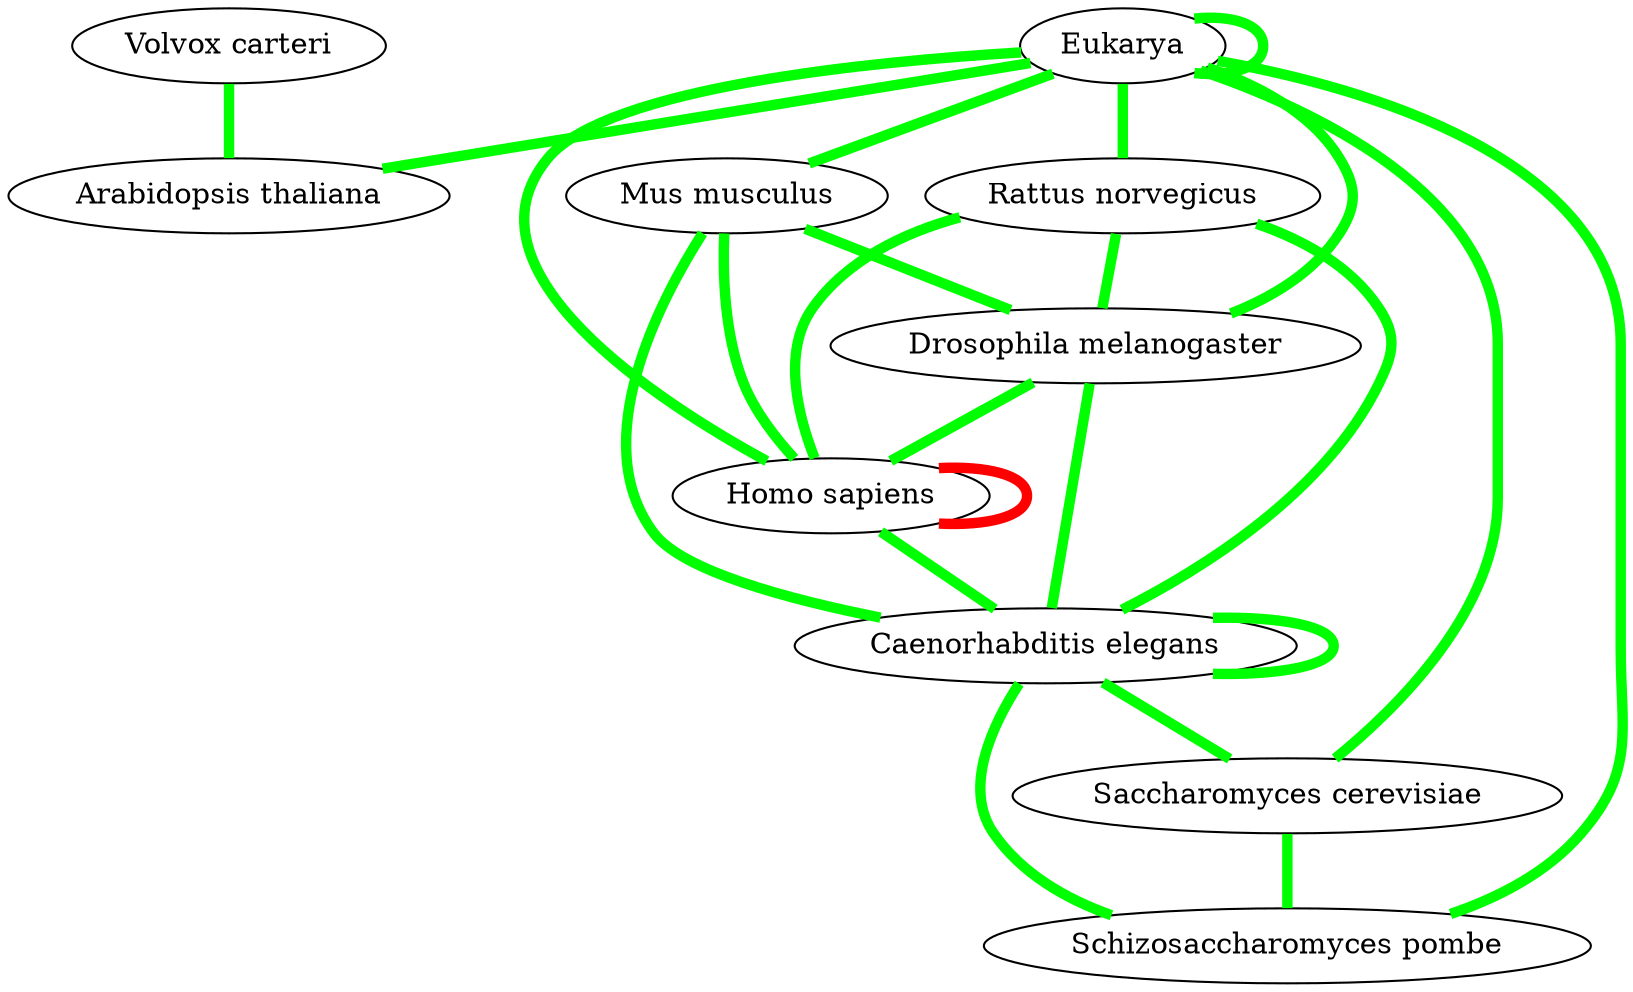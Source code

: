 graph {
"Eukarya";
"Arabidopsis thaliana";
"Volvox carteri";
"Caenorhabditis elegans";
"Drosophila melanogaster";
"Homo sapiens";
"Mus musculus";
"Rattus norvegicus";
"Saccharomyces cerevisiae";
"Schizosaccharomyces pombe";
"Eukarya" -- "Eukarya" [color=green, penwidth=5];
"Eukarya" -- "Saccharomyces cerevisiae" [color=green, penwidth=5];
"Eukarya" -- "Schizosaccharomyces pombe" [color=green, penwidth=5];
"Eukarya" -- "Arabidopsis thaliana" [color=green, penwidth=5];
"Eukarya" -- "Drosophila melanogaster" [color=green, penwidth=5];
"Eukarya" -- "Homo sapiens" [color=green, penwidth=5];
"Eukarya" -- "Mus musculus" [color=green, penwidth=5];
"Eukarya" -- "Rattus norvegicus" [color=green, penwidth=5];
"Volvox carteri" -- "Arabidopsis thaliana" [color=green, penwidth=5];
"Saccharomyces cerevisiae" -- "Schizosaccharomyces pombe" [color=green, penwidth=5];
"Caenorhabditis elegans" -- "Saccharomyces cerevisiae" [color=green, penwidth=5];
"Caenorhabditis elegans" -- "Schizosaccharomyces pombe" [color=green, penwidth=5];
"Caenorhabditis elegans" -- "Drosophila melanogaster" [color=green, penwidth=5];
"Caenorhabditis elegans" -- "Caenorhabditis elegans" [color=green, penwidth=5];
"Drosophila melanogaster" -- "Homo sapiens" [color=green, penwidth=5];
"Homo sapiens" -- "Caenorhabditis elegans" [color=green, penwidth=5];
"Homo sapiens" -- "Homo sapiens" [color=red, penwidth=5];
"Mus musculus" -- "Caenorhabditis elegans" [color=green, penwidth=5];
"Mus musculus" -- "Drosophila melanogaster" [color=green, penwidth=5];
"Mus musculus" -- "Homo sapiens" [color=green, penwidth=5];
"Rattus norvegicus" -- "Caenorhabditis elegans" [color=green, penwidth=5];
"Rattus norvegicus" -- "Drosophila melanogaster" [color=green, penwidth=5];
"Rattus norvegicus" -- "Homo sapiens" [color=green, penwidth=5];
}
